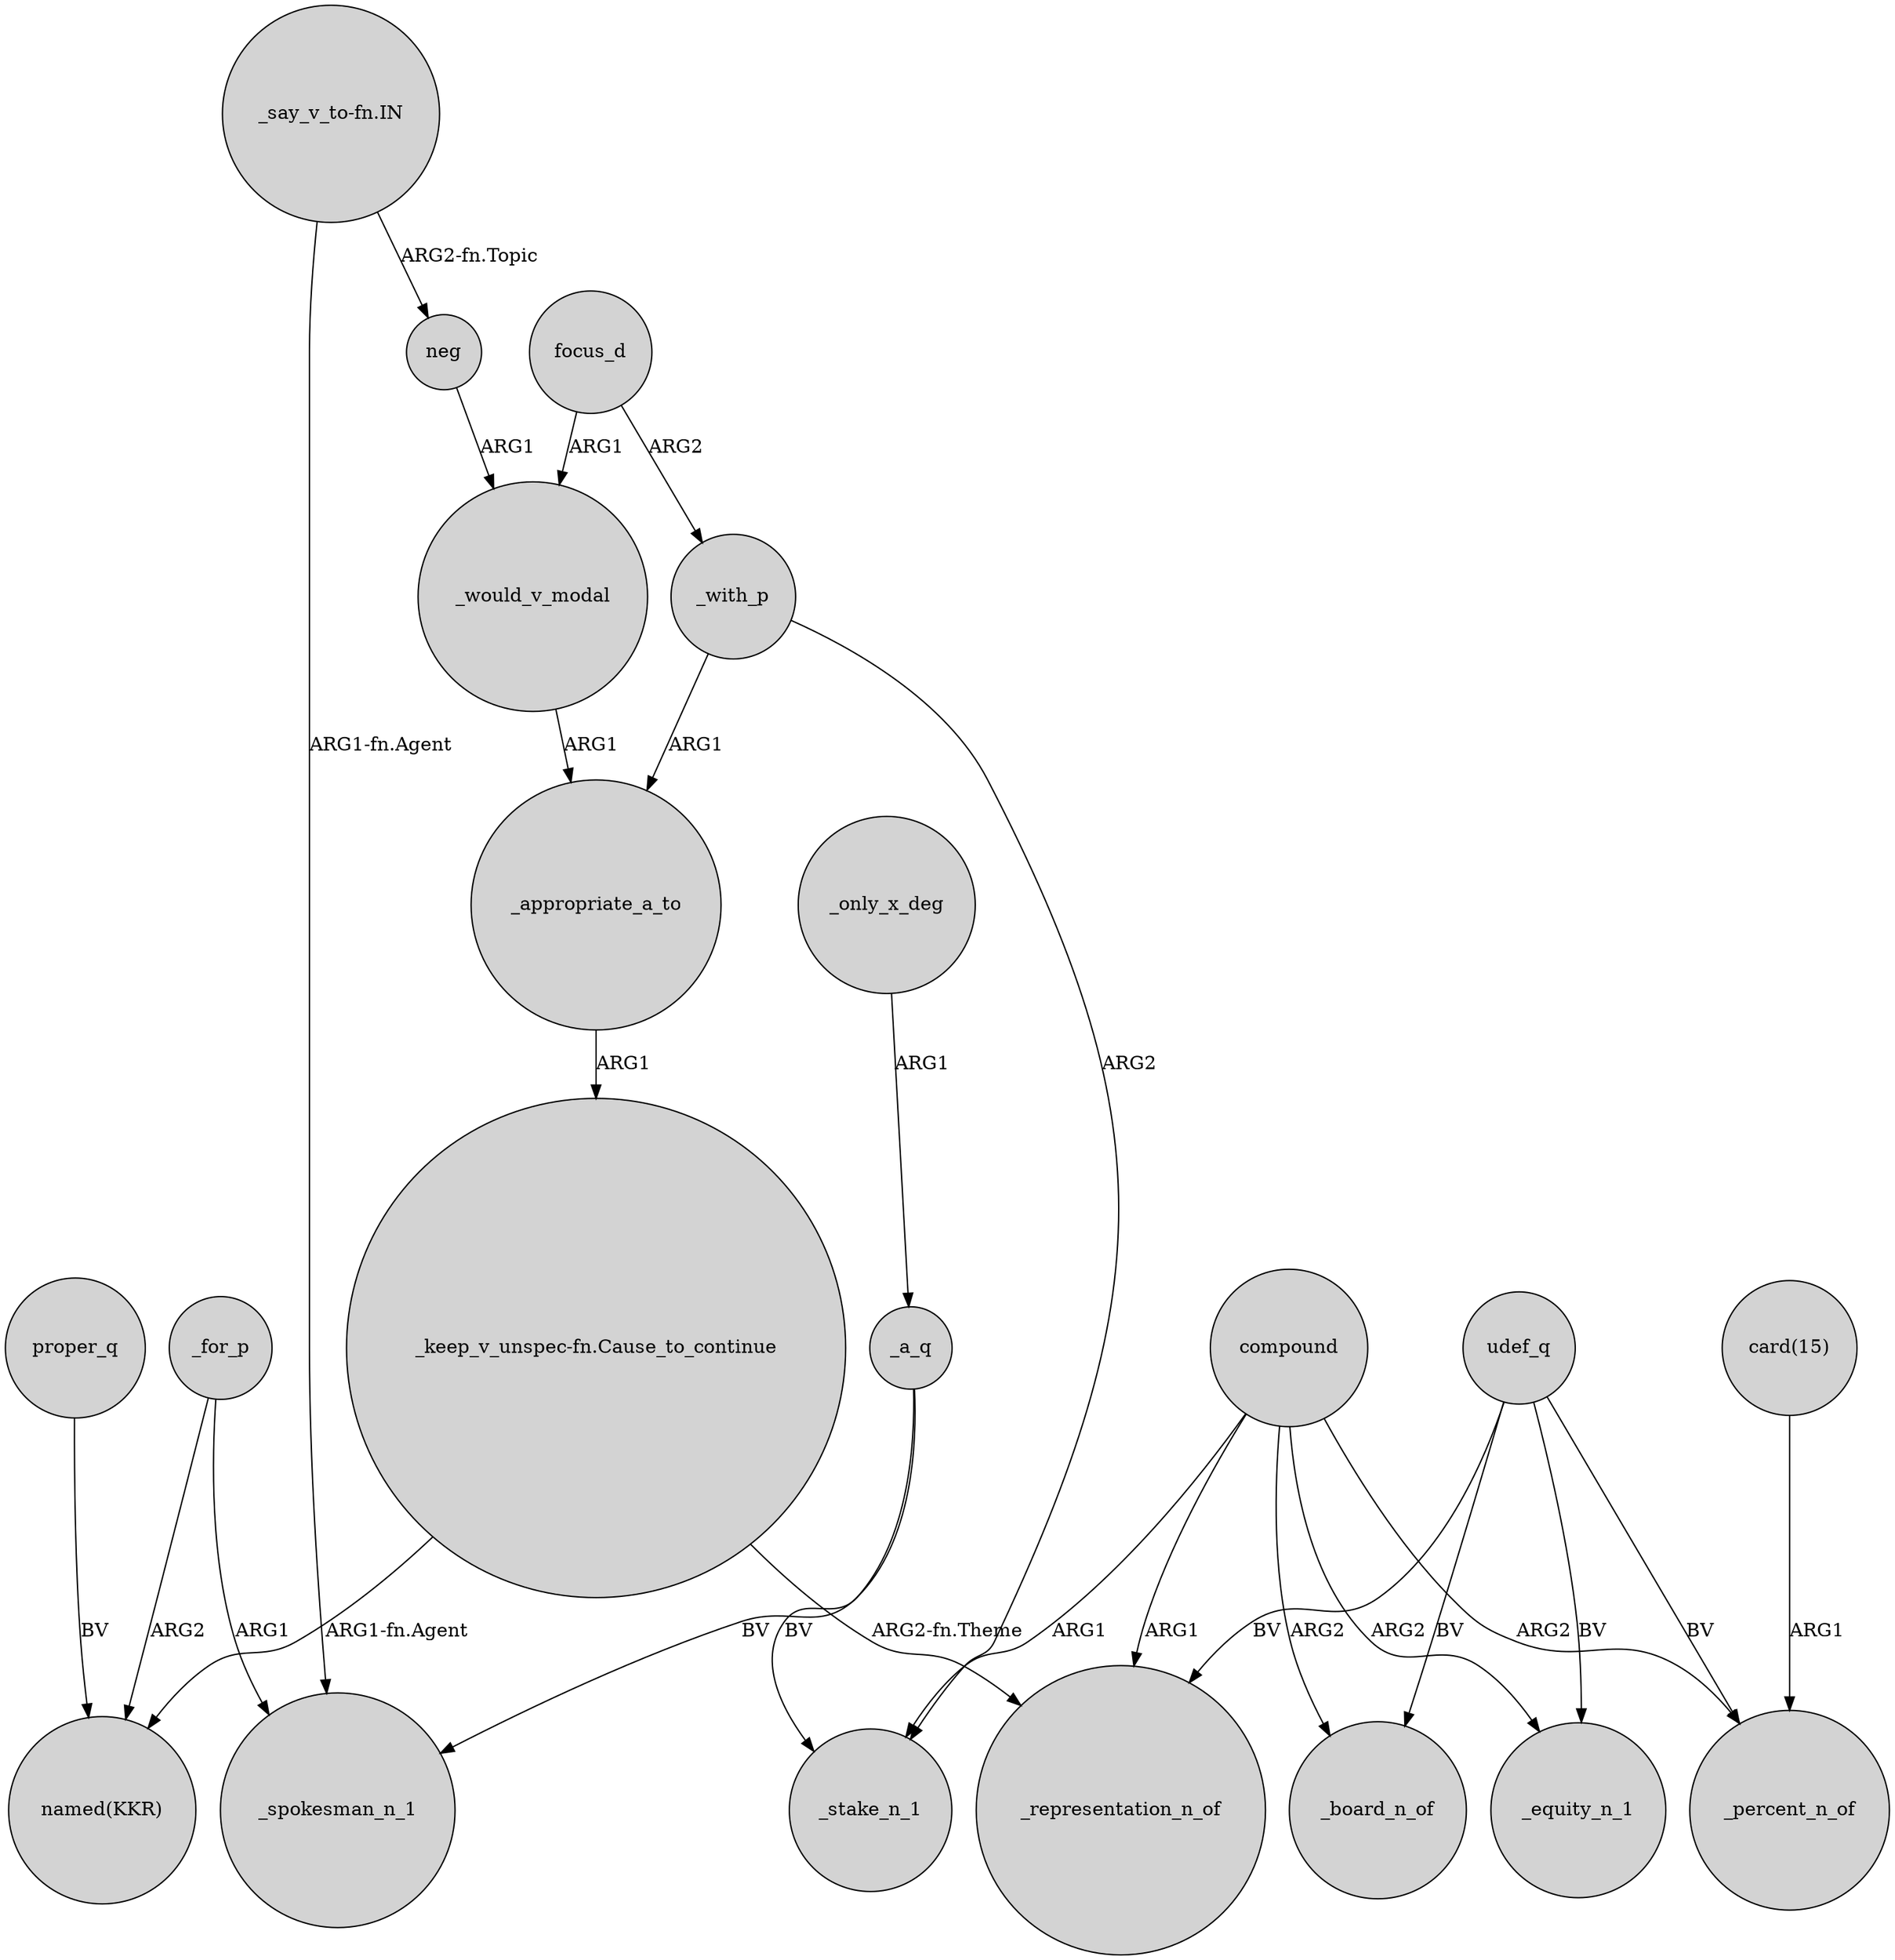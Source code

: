 digraph {
	node [shape=circle style=filled]
	_appropriate_a_to -> "_keep_v_unspec-fn.Cause_to_continue" [label=ARG1]
	_a_q -> _stake_n_1 [label=BV]
	neg -> _would_v_modal [label=ARG1]
	_for_p -> _spokesman_n_1 [label=ARG1]
	_for_p -> "named(KKR)" [label=ARG2]
	"card(15)" -> _percent_n_of [label=ARG1]
	udef_q -> _board_n_of [label=BV]
	focus_d -> _with_p [label=ARG2]
	proper_q -> "named(KKR)" [label=BV]
	compound -> _equity_n_1 [label=ARG2]
	compound -> _percent_n_of [label=ARG2]
	"_keep_v_unspec-fn.Cause_to_continue" -> _representation_n_of [label="ARG2-fn.Theme"]
	"_say_v_to-fn.IN" -> _spokesman_n_1 [label="ARG1-fn.Agent"]
	"_keep_v_unspec-fn.Cause_to_continue" -> "named(KKR)" [label="ARG1-fn.Agent"]
	udef_q -> _equity_n_1 [label=BV]
	_only_x_deg -> _a_q [label=ARG1]
	compound -> _stake_n_1 [label=ARG1]
	compound -> _board_n_of [label=ARG2]
	udef_q -> _representation_n_of [label=BV]
	compound -> _representation_n_of [label=ARG1]
	"_say_v_to-fn.IN" -> neg [label="ARG2-fn.Topic"]
	_a_q -> _spokesman_n_1 [label=BV]
	udef_q -> _percent_n_of [label=BV]
	_would_v_modal -> _appropriate_a_to [label=ARG1]
	_with_p -> _stake_n_1 [label=ARG2]
	_with_p -> _appropriate_a_to [label=ARG1]
	focus_d -> _would_v_modal [label=ARG1]
}
